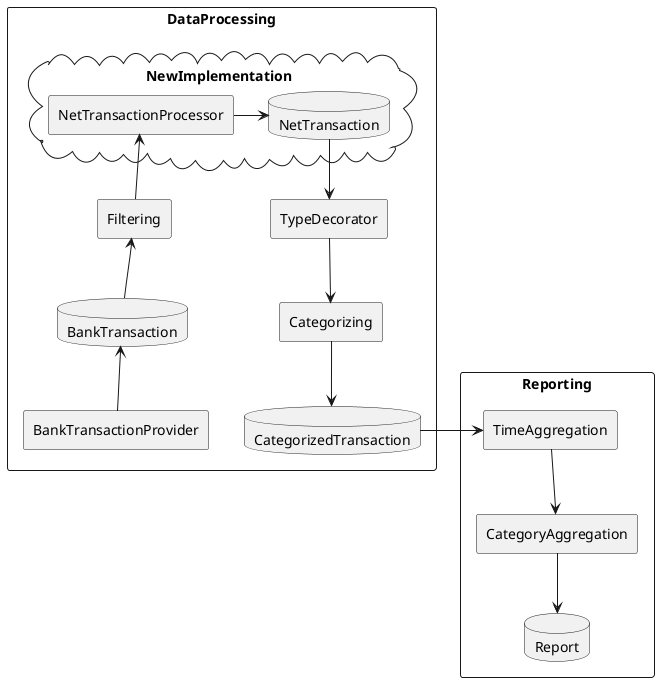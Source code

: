 @startuml

rectangle DataProcessing {
        rectangle BankTransactionProvider
        database BankTransaction
        rectangle Filtering
        cloud NewImplementation {
                rectangle NetTransactionProcessor
                database NetTransaction
        }
        rectangle TypeDecorator
        rectangle Categorizing
        database CategorizedTransaction

        BankTransactionProvider -up-> BankTransaction
        BankTransaction -up-> Filtering
        Filtering -up-> NetTransactionProcessor
        NetTransactionProcessor -right-> NetTransaction
        NetTransaction --> TypeDecorator
        TypeDecorator --> Categorizing
        Categorizing --> CategorizedTransaction
}

rectangle Reporting {
        rectangle TimeAggregation
        rectangle CategoryAggregation
        database Report

        CategorizedTransaction -right-> TimeAggregation
        TimeAggregation --> CategoryAggregation
        CategoryAggregation --> Report
}

@enduml

